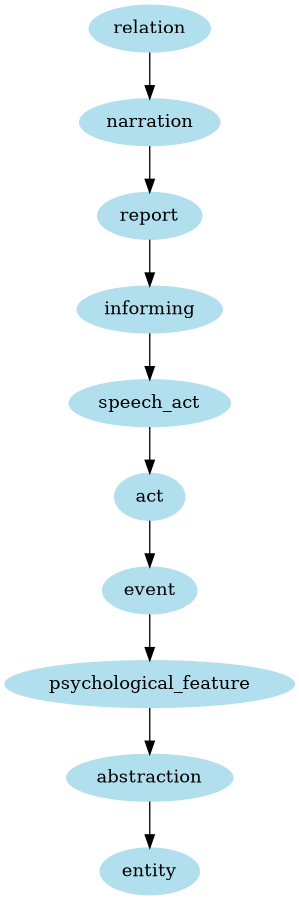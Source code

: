 digraph unix {
	node [color=lightblue2 style=filled]
	size="6,6"
	relation -> narration
	narration -> report
	report -> informing
	informing -> speech_act
	speech_act -> act
	act -> event
	event -> psychological_feature
	psychological_feature -> abstraction
	abstraction -> entity
}
